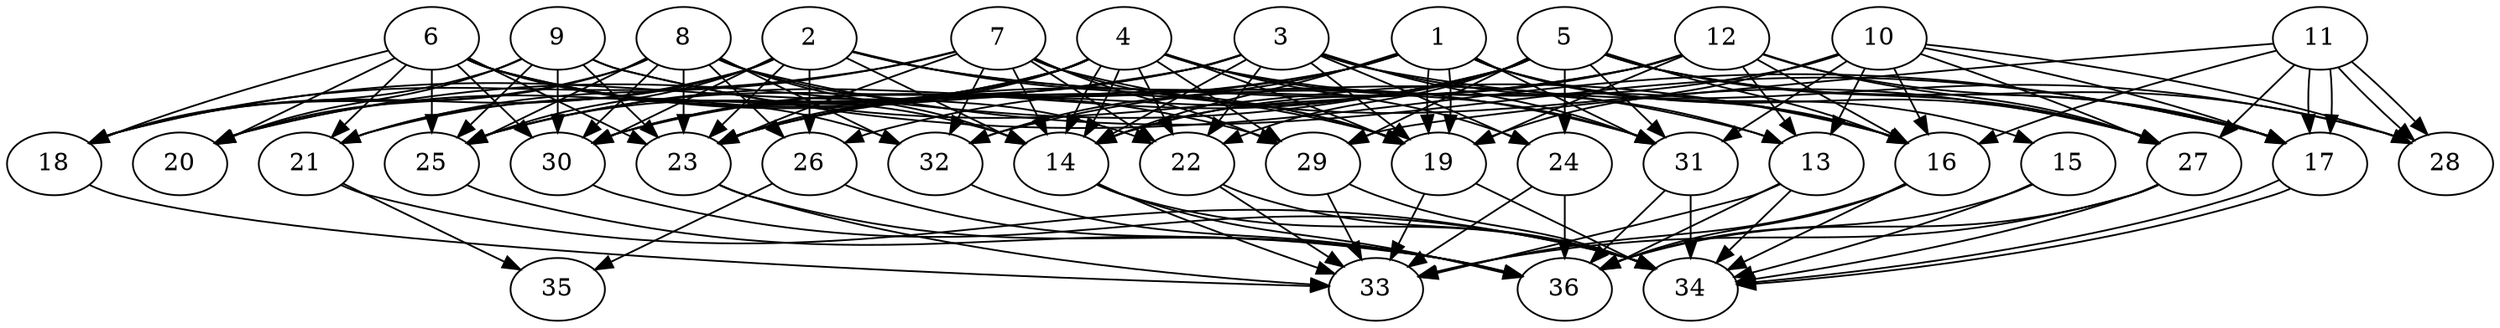 // DAG (tier=3-complex, mode=compute, n=36, ccr=0.498, fat=0.825, density=0.782, regular=0.326, jump=0.336, mindata=1048576, maxdata=16777216)
// DAG automatically generated by daggen at Sun Aug 24 16:33:34 2025
// /home/ermia/Project/Environments/daggen/bin/daggen --dot --ccr 0.498 --fat 0.825 --regular 0.326 --density 0.782 --jump 0.336 --mindata 1048576 --maxdata 16777216 -n 36 
digraph G {
  1 [size="206480402053387517952", alpha="0.17", expect_size="103240201026693758976"]
  1 -> 14 [size ="279474729910272"]
  1 -> 15 [size ="279474729910272"]
  1 -> 16 [size ="279474729910272"]
  1 -> 19 [size ="279474729910272"]
  1 -> 19 [size ="279474729910272"]
  1 -> 23 [size ="279474729910272"]
  1 -> 25 [size ="279474729910272"]
  1 -> 27 [size ="279474729910272"]
  1 -> 31 [size ="279474729910272"]
  1 -> 32 [size ="279474729910272"]
  2 [size="4136477575122558", alpha="0.01", expect_size="2068238787561279"]
  2 -> 13 [size ="400308266074112"]
  2 -> 14 [size ="400308266074112"]
  2 -> 18 [size ="400308266074112"]
  2 -> 19 [size ="400308266074112"]
  2 -> 21 [size ="400308266074112"]
  2 -> 23 [size ="400308266074112"]
  2 -> 25 [size ="400308266074112"]
  2 -> 26 [size ="400308266074112"]
  2 -> 30 [size ="400308266074112"]
  2 -> 31 [size ="400308266074112"]
  3 [size="932994364468731904", alpha="0.01", expect_size="466497182234365952"]
  3 -> 13 [size ="368959702433792"]
  3 -> 14 [size ="368959702433792"]
  3 -> 18 [size ="368959702433792"]
  3 -> 19 [size ="368959702433792"]
  3 -> 22 [size ="368959702433792"]
  3 -> 24 [size ="368959702433792"]
  3 -> 25 [size ="368959702433792"]
  3 -> 28 [size ="368959702433792"]
  3 -> 30 [size ="368959702433792"]
  3 -> 31 [size ="368959702433792"]
  4 [size="6097117512849624", alpha="0.05", expect_size="3048558756424812"]
  4 -> 14 [size ="202398186340352"]
  4 -> 14 [size ="202398186340352"]
  4 -> 16 [size ="202398186340352"]
  4 -> 19 [size ="202398186340352"]
  4 -> 20 [size ="202398186340352"]
  4 -> 21 [size ="202398186340352"]
  4 -> 22 [size ="202398186340352"]
  4 -> 23 [size ="202398186340352"]
  4 -> 24 [size ="202398186340352"]
  4 -> 25 [size ="202398186340352"]
  4 -> 29 [size ="202398186340352"]
  4 -> 30 [size ="202398186340352"]
  4 -> 31 [size ="202398186340352"]
  5 [size="540326950489487835136", alpha="0.06", expect_size="270163475244743917568"]
  5 -> 14 [size ="530714646806528"]
  5 -> 16 [size ="530714646806528"]
  5 -> 17 [size ="530714646806528"]
  5 -> 20 [size ="530714646806528"]
  5 -> 22 [size ="530714646806528"]
  5 -> 23 [size ="530714646806528"]
  5 -> 24 [size ="530714646806528"]
  5 -> 27 [size ="530714646806528"]
  5 -> 28 [size ="530714646806528"]
  5 -> 29 [size ="530714646806528"]
  5 -> 30 [size ="530714646806528"]
  5 -> 31 [size ="530714646806528"]
  6 [size="7638572881709385", alpha="0.08", expect_size="3819286440854692"]
  6 -> 14 [size ="274365874700288"]
  6 -> 18 [size ="274365874700288"]
  6 -> 19 [size ="274365874700288"]
  6 -> 20 [size ="274365874700288"]
  6 -> 21 [size ="274365874700288"]
  6 -> 23 [size ="274365874700288"]
  6 -> 25 [size ="274365874700288"]
  6 -> 29 [size ="274365874700288"]
  6 -> 30 [size ="274365874700288"]
  6 -> 32 [size ="274365874700288"]
  7 [size="362530951490145728", alpha="0.02", expect_size="181265475745072864"]
  7 -> 14 [size ="282387422380032"]
  7 -> 18 [size ="282387422380032"]
  7 -> 19 [size ="282387422380032"]
  7 -> 21 [size ="282387422380032"]
  7 -> 22 [size ="282387422380032"]
  7 -> 23 [size ="282387422380032"]
  7 -> 27 [size ="282387422380032"]
  7 -> 29 [size ="282387422380032"]
  7 -> 32 [size ="282387422380032"]
  8 [size="20734995293334948", alpha="0.19", expect_size="10367497646667474"]
  8 -> 14 [size ="938458147192832"]
  8 -> 17 [size ="938458147192832"]
  8 -> 18 [size ="938458147192832"]
  8 -> 20 [size ="938458147192832"]
  8 -> 22 [size ="938458147192832"]
  8 -> 23 [size ="938458147192832"]
  8 -> 25 [size ="938458147192832"]
  8 -> 26 [size ="938458147192832"]
  8 -> 30 [size ="938458147192832"]
  8 -> 32 [size ="938458147192832"]
  9 [size="4717180235823078965248", alpha="0.08", expect_size="2358590117911539482624"]
  9 -> 16 [size ="2250150848233472"]
  9 -> 17 [size ="2250150848233472"]
  9 -> 18 [size ="2250150848233472"]
  9 -> 20 [size ="2250150848233472"]
  9 -> 23 [size ="2250150848233472"]
  9 -> 25 [size ="2250150848233472"]
  9 -> 30 [size ="2250150848233472"]
  10 [size="541346563286259204096", alpha="0.16", expect_size="270673281643129602048"]
  10 -> 13 [size ="531382086402048"]
  10 -> 16 [size ="531382086402048"]
  10 -> 17 [size ="531382086402048"]
  10 -> 19 [size ="531382086402048"]
  10 -> 27 [size ="531382086402048"]
  10 -> 28 [size ="531382086402048"]
  10 -> 31 [size ="531382086402048"]
  10 -> 32 [size ="531382086402048"]
  11 [size="405634181201905319936", alpha="0.13", expect_size="202817090600952659968"]
  11 -> 16 [size ="438375576240128"]
  11 -> 17 [size ="438375576240128"]
  11 -> 17 [size ="438375576240128"]
  11 -> 27 [size ="438375576240128"]
  11 -> 28 [size ="438375576240128"]
  11 -> 28 [size ="438375576240128"]
  11 -> 29 [size ="438375576240128"]
  12 [size="540989242183248896", alpha="0.15", expect_size="270494621091624448"]
  12 -> 13 [size ="240013182763008"]
  12 -> 14 [size ="240013182763008"]
  12 -> 16 [size ="240013182763008"]
  12 -> 17 [size ="240013182763008"]
  12 -> 19 [size ="240013182763008"]
  12 -> 23 [size ="240013182763008"]
  12 -> 26 [size ="240013182763008"]
  12 -> 27 [size ="240013182763008"]
  13 [size="3595685831049052422144", alpha="0.04", expect_size="1797842915524526211072"]
  13 -> 33 [size ="1877634887712768"]
  13 -> 34 [size ="1877634887712768"]
  13 -> 36 [size ="1877634887712768"]
  14 [size="2721258126004711325696", alpha="0.03", expect_size="1360629063002355662848"]
  14 -> 33 [size ="1559324417589248"]
  14 -> 34 [size ="1559324417589248"]
  14 -> 36 [size ="1559324417589248"]
  15 [size="2669839454367380480", alpha="0.12", expect_size="1334919727183690240"]
  15 -> 34 [size ="2225488844029952"]
  15 -> 36 [size ="2225488844029952"]
  16 [size="21968191193559232", alpha="0.11", expect_size="10984095596779616"]
  16 -> 33 [size ="765542763855872"]
  16 -> 34 [size ="765542763855872"]
  16 -> 36 [size ="765542763855872"]
  17 [size="1843715352038093312", alpha="0.05", expect_size="921857676019046656"]
  17 -> 34 [size ="1416584442675200"]
  17 -> 34 [size ="1416584442675200"]
  18 [size="2530671226225792000", alpha="0.06", expect_size="1265335613112896000"]
  18 -> 33 [size ="1850125957726208"]
  19 [size="547699564234311424", alpha="0.11", expect_size="273849782117155712"]
  19 -> 33 [size ="205458828689408"]
  19 -> 34 [size ="205458828689408"]
  20 [size="61367058302829768", alpha="0.12", expect_size="30683529151414884"]
  21 [size="211238494435964616704", alpha="0.03", expect_size="105619247217982308352"]
  21 -> 34 [size ="283751846248448"]
  21 -> 35 [size ="283751846248448"]
  22 [size="3032616904890931712", alpha="0.19", expect_size="1516308452445465856"]
  22 -> 33 [size ="2050622278860800"]
  22 -> 34 [size ="2050622278860800"]
  23 [size="2030856380501994240", alpha="0.05", expect_size="1015428190250997120"]
  23 -> 33 [size ="1201324909658112"]
  23 -> 36 [size ="1201324909658112"]
  24 [size="24244408670239368", alpha="0.13", expect_size="12122204335119684"]
  24 -> 33 [size ="1727884670533632"]
  24 -> 36 [size ="1727884670533632"]
  25 [size="555133372332846874624", alpha="0.07", expect_size="277566686166423437312"]
  25 -> 36 [size ="540366243627008"]
  26 [size="196449603239693728", alpha="0.08", expect_size="98224801619846864"]
  26 -> 35 [size ="76153201098752"]
  26 -> 36 [size ="76153201098752"]
  27 [size="3009935629615104000000", alpha="0.11", expect_size="1504967814807552000000"]
  27 -> 33 [size ="1667739156480000"]
  27 -> 34 [size ="1667739156480000"]
  27 -> 36 [size ="1667739156480000"]
  28 [size="486922996428537344", alpha="0.16", expect_size="243461498214268672"]
  29 [size="40234246076093544", alpha="0.09", expect_size="20117123038046772"]
  29 -> 33 [size ="672849710809088"]
  29 -> 34 [size ="672849710809088"]
  30 [size="256958372358384192", alpha="0.01", expect_size="128479186179192096"]
  30 -> 34 [size ="317381314347008"]
  31 [size="68121160650457984", alpha="0.11", expect_size="34060580325228992"]
  31 -> 34 [size ="1089609790390272"]
  31 -> 36 [size ="1089609790390272"]
  32 [size="678156789282400", alpha="0.11", expect_size="339078394641200"]
  32 -> 36 [size ="43301860278272"]
  33 [size="21743312915540312", alpha="0.01", expect_size="10871656457770156"]
  34 [size="86820812032995056", alpha="0.17", expect_size="43410406016497528"]
  35 [size="3098986422431882", alpha="0.13", expect_size="1549493211215941"]
  36 [size="25135152584999344", alpha="0.01", expect_size="12567576292499672"]
}